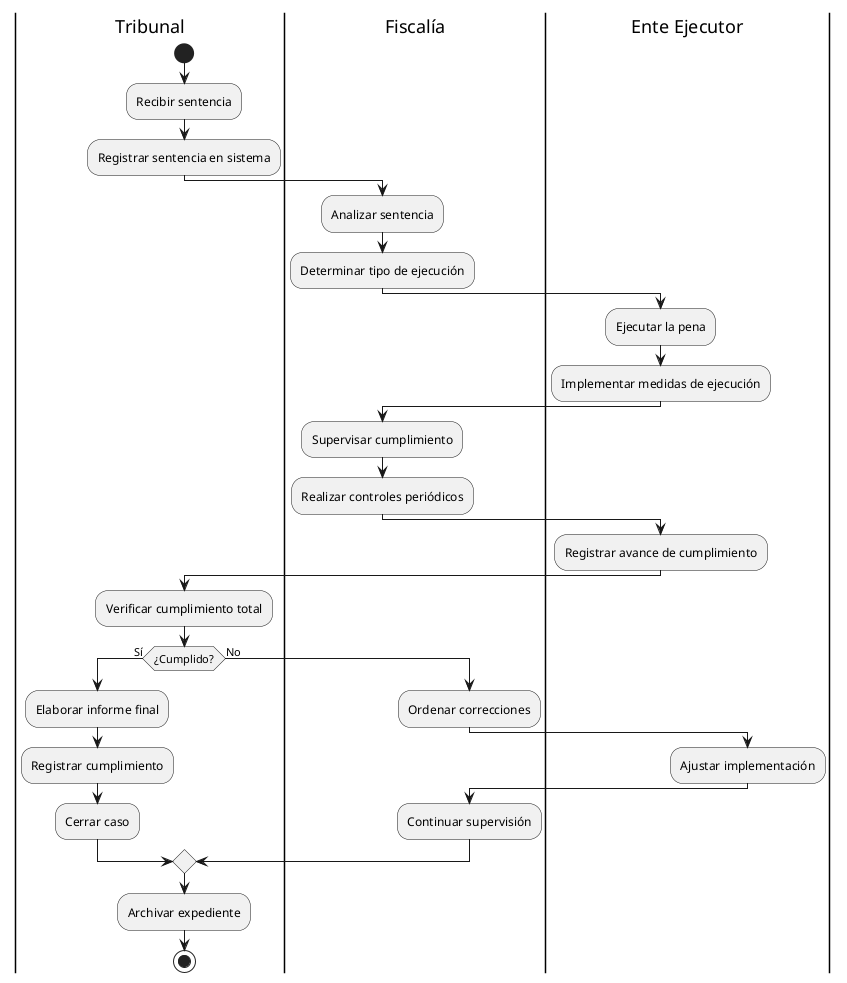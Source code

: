 @startuml Diagrama de Actividades Simplificado

|Tribunal|
start
:Recibir sentencia;
:Registrar sentencia en sistema;

|Fiscalía|
:Analizar sentencia;
:Determinar tipo de ejecución;

|Ente Ejecutor|
:Ejecutar la pena;
:Implementar medidas de ejecución;

|Fiscalía|
:Supervisar cumplimiento;
:Realizar controles periódicos;

|Ente Ejecutor|
:Registrar avance de cumplimiento;

|Tribunal|
:Verificar cumplimiento total;

if (¿Cumplido?) then (Sí)
  :Elaborar informe final;
  :Registrar cumplimiento;
  :Cerrar caso;
else (No)
  |Fiscalía|
  :Ordenar correcciones;
  |Ente Ejecutor|
  :Ajustar implementación;
  |Fiscalía|
  :Continuar supervisión;
endif

|Tribunal|
:Archivar expediente;
stop

@enduml